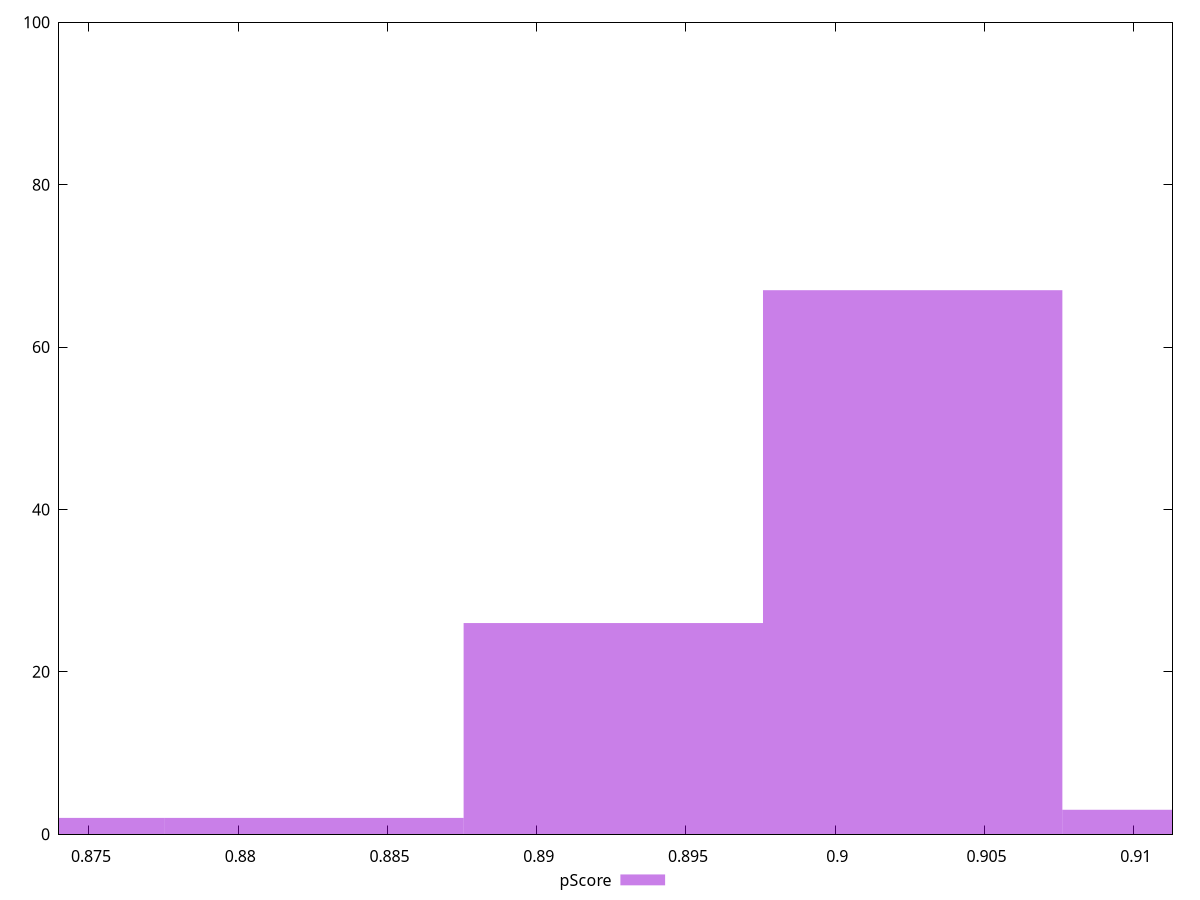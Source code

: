 reset

$pScore <<EOF
0.8825374491476753 2
0.9025951184464861 67
0.9126239530958915 3
0.8925662837970807 26
0.8725086144982699 2
EOF

set key outside below
set boxwidth 0.010028834649405401
set xrange [0.8739984652628199:0.9112985781048799]
set yrange [0:100]
set trange [0:100]
set style fill transparent solid 0.5 noborder
set terminal svg size 640, 490 enhanced background rgb 'white'
set output "reports/report_00030_2021-02-24T20-42-31.540Z/mainthread-work-breakdown/samples/music/pScore/histogram.svg"

plot $pScore title "pScore" with boxes

reset
